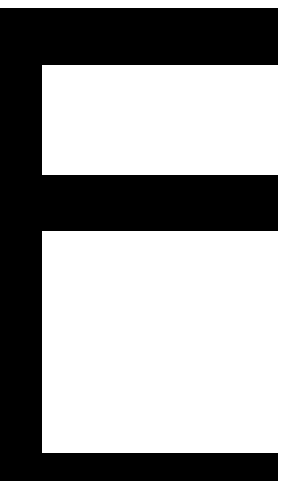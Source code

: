 prologues:=3;
beginfig(30)
defaultscale:=200;
u:=20;
pickup pencircle yscaled 20 xscaled 30;
linejoin:=mitered;
x1:=x5:=x6:=5u;
x2:=x3:=x4:=0u;
y1:=y2:=0u;
y4:=y5:=8u;
y3:=y6:=5u;
cutdraw z1 -- z2 -- z4 -- z5;
cutdraw z3 -- z6;
endfig
end
